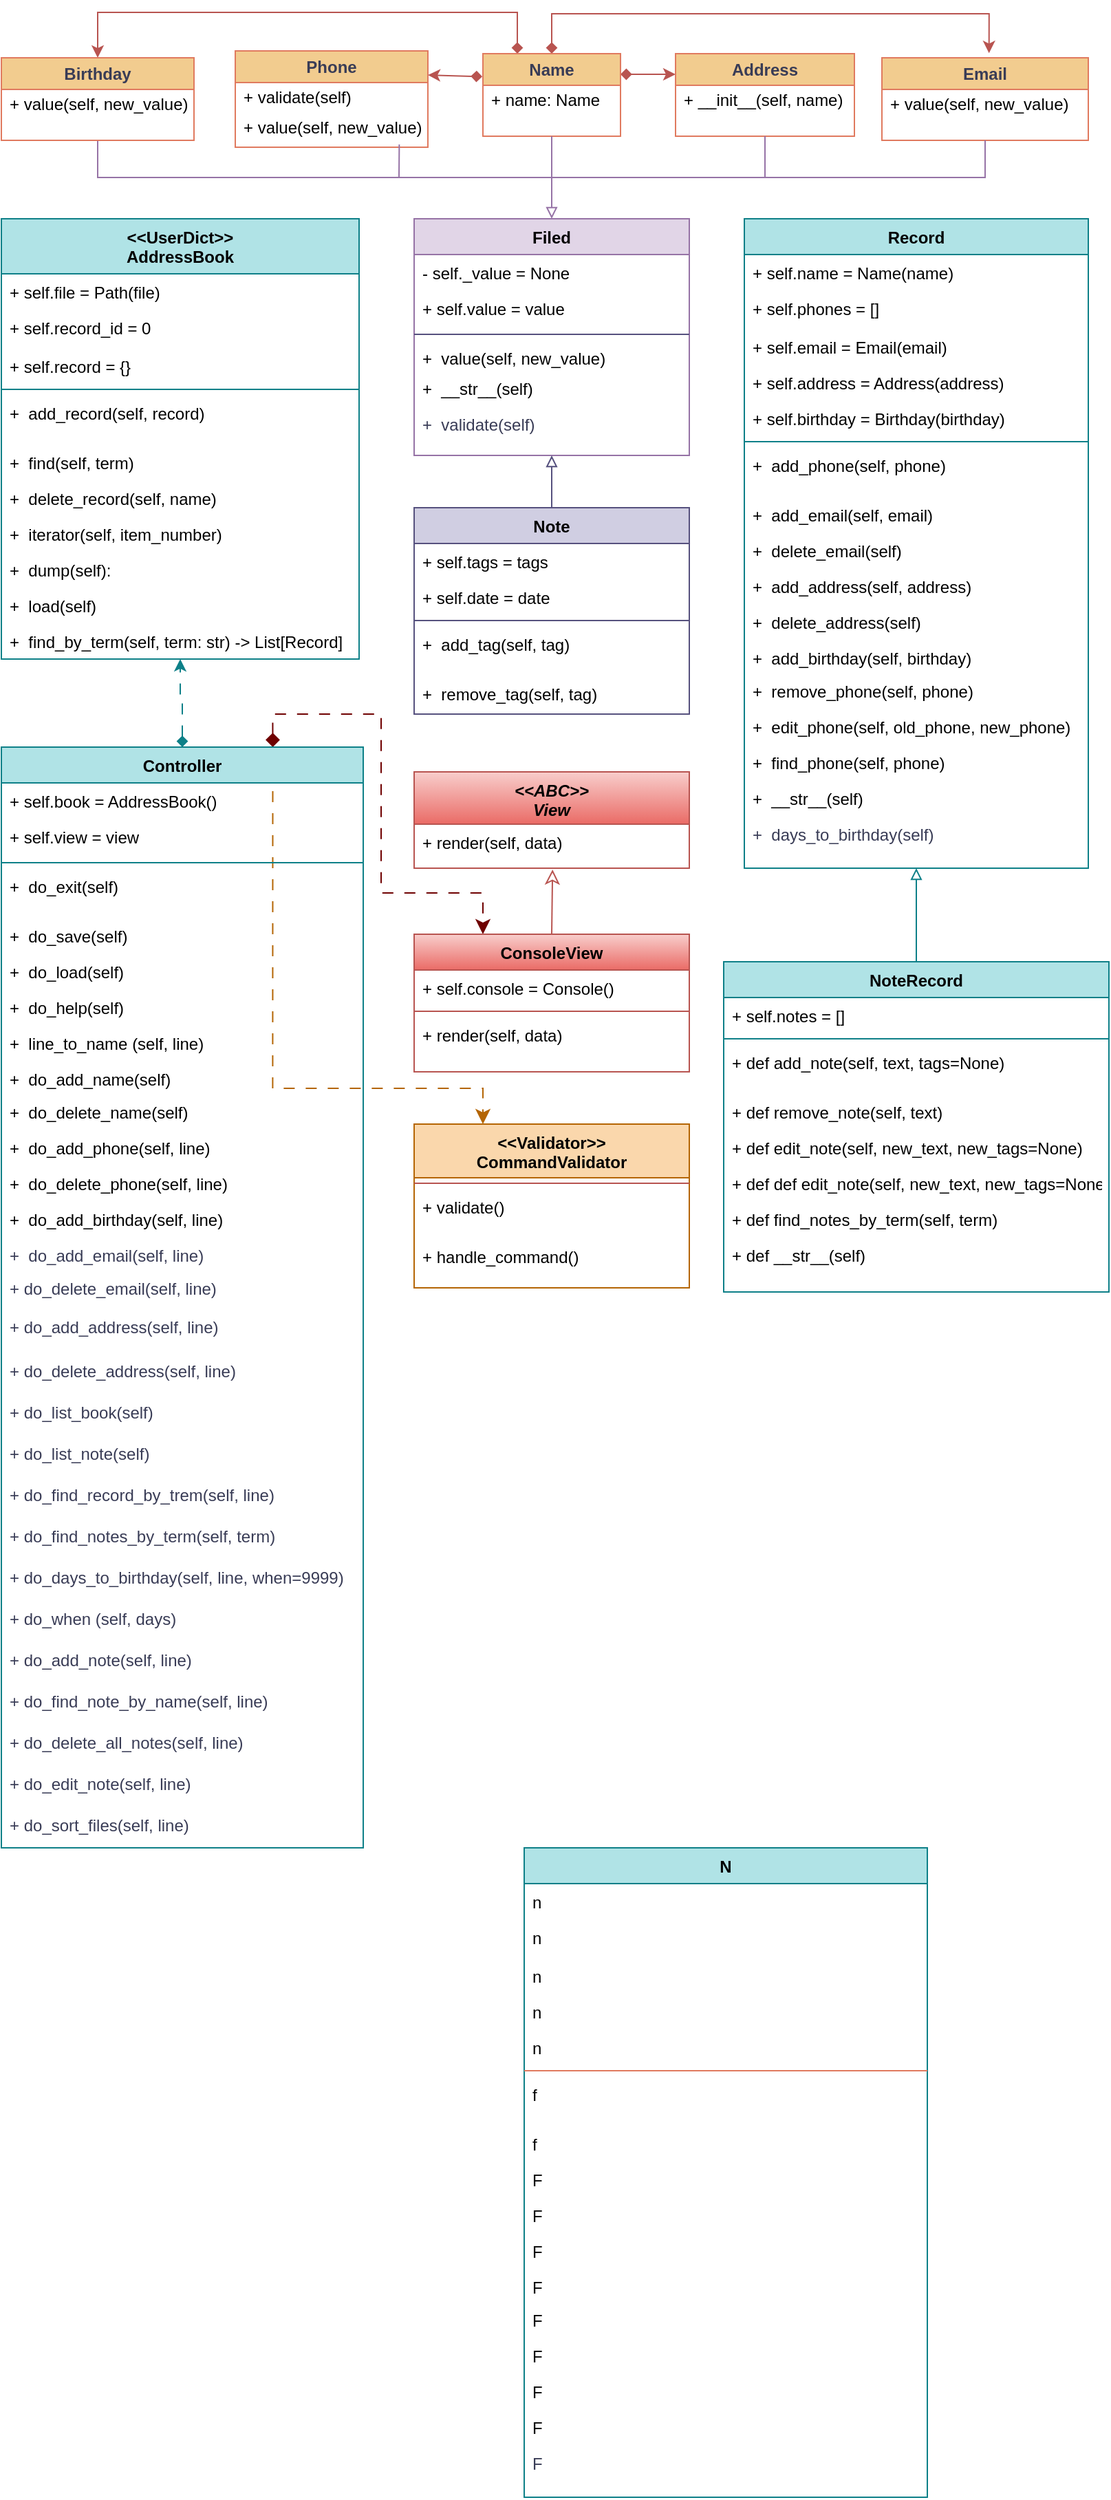 <mxfile version="22.1.16" type="github">
  <diagram id="C5RBs43oDa-KdzZeNtuy" name="Page-1">
    <mxGraphModel dx="1134" dy="623" grid="1" gridSize="13" guides="1" tooltips="1" connect="1" arrows="1" fold="1" page="1" pageScale="1" pageWidth="827" pageHeight="1169" background="none" math="0" shadow="0">
      <root>
        <mxCell id="WIyWlLk6GJQsqaUBKTNV-0" />
        <mxCell id="WIyWlLk6GJQsqaUBKTNV-1" parent="WIyWlLk6GJQsqaUBKTNV-0" />
        <mxCell id="zkfFHV4jXpPFQw0GAbJ--0" value="Filed" style="swimlane;fontStyle=1;align=center;verticalAlign=top;childLayout=stackLayout;horizontal=1;startSize=26;horizontalStack=0;resizeParent=1;resizeLast=0;collapsible=1;marginBottom=0;rounded=0;shadow=0;strokeWidth=1;labelBackgroundColor=none;fillColor=#e1d5e7;strokeColor=#9673a6;" parent="WIyWlLk6GJQsqaUBKTNV-1" vertex="1">
          <mxGeometry x="310" y="200" width="200" height="172" as="geometry">
            <mxRectangle x="220" y="120" width="160" height="26" as="alternateBounds" />
          </mxGeometry>
        </mxCell>
        <mxCell id="zkfFHV4jXpPFQw0GAbJ--1" value="- self._value = None" style="text;align=left;verticalAlign=top;spacingLeft=4;spacingRight=4;overflow=hidden;rotatable=0;points=[[0,0.5],[1,0.5]];portConstraint=eastwest;labelBackgroundColor=none;fontColor=#000000;fontStyle=0;" parent="zkfFHV4jXpPFQw0GAbJ--0" vertex="1">
          <mxGeometry y="26" width="200" height="26" as="geometry" />
        </mxCell>
        <mxCell id="zkfFHV4jXpPFQw0GAbJ--2" value="+ self.value = value" style="text;align=left;verticalAlign=top;spacingLeft=4;spacingRight=4;overflow=hidden;rotatable=0;points=[[0,0.5],[1,0.5]];portConstraint=eastwest;rounded=0;shadow=0;html=0;labelBackgroundColor=none;fontColor=#000000;" parent="zkfFHV4jXpPFQw0GAbJ--0" vertex="1">
          <mxGeometry y="52" width="200" height="28" as="geometry" />
        </mxCell>
        <mxCell id="zkfFHV4jXpPFQw0GAbJ--4" value="" style="line;html=1;strokeWidth=1;align=left;verticalAlign=middle;spacingTop=-1;spacingLeft=3;spacingRight=3;rotatable=0;labelPosition=right;points=[];portConstraint=eastwest;labelBackgroundColor=none;fillColor=#d0cee2;strokeColor=#56517e;" parent="zkfFHV4jXpPFQw0GAbJ--0" vertex="1">
          <mxGeometry y="80" width="200" height="8" as="geometry" />
        </mxCell>
        <mxCell id="zkfFHV4jXpPFQw0GAbJ--3" value="+  value(self, new_value)" style="text;align=left;verticalAlign=top;spacingLeft=4;spacingRight=4;overflow=hidden;rotatable=0;points=[[0,0.5],[1,0.5]];portConstraint=eastwest;rounded=0;shadow=0;html=0;labelBackgroundColor=none;fontColor=#000000;" parent="zkfFHV4jXpPFQw0GAbJ--0" vertex="1">
          <mxGeometry y="88" width="200" height="22" as="geometry" />
        </mxCell>
        <mxCell id="zkfFHV4jXpPFQw0GAbJ--5" value="+  __str__(self)" style="text;align=left;verticalAlign=top;spacingLeft=4;spacingRight=4;overflow=hidden;rotatable=0;points=[[0,0.5],[1,0.5]];portConstraint=eastwest;labelBackgroundColor=none;fontColor=#000000;" parent="zkfFHV4jXpPFQw0GAbJ--0" vertex="1">
          <mxGeometry y="110" width="200" height="26" as="geometry" />
        </mxCell>
        <mxCell id="WvLKbdV3psx7e8haXUds-3" value="+  validate(self)" style="text;align=left;verticalAlign=top;spacingLeft=4;spacingRight=4;overflow=hidden;rotatable=0;points=[[0,0.5],[1,0.5]];portConstraint=eastwest;rounded=0;shadow=0;html=0;labelBackgroundColor=none;fontColor=#393C56;" parent="zkfFHV4jXpPFQw0GAbJ--0" vertex="1">
          <mxGeometry y="136" width="200" height="36" as="geometry" />
        </mxCell>
        <mxCell id="WvLKbdV3psx7e8haXUds-28" style="edgeStyle=orthogonalEdgeStyle;rounded=0;orthogonalLoop=1;jettySize=auto;html=1;exitX=1;exitY=0.25;exitDx=0;exitDy=0;entryX=0;entryY=0.25;entryDx=0;entryDy=0;strokeColor=#b85450;fontColor=#393C56;fillColor=#f8cecc;startArrow=diamond;startFill=1;" parent="WIyWlLk6GJQsqaUBKTNV-1" source="WvLKbdV3psx7e8haXUds-5" target="WvLKbdV3psx7e8haXUds-26" edge="1">
          <mxGeometry relative="1" as="geometry" />
        </mxCell>
        <mxCell id="WvLKbdV3psx7e8haXUds-36" style="edgeStyle=orthogonalEdgeStyle;rounded=0;orthogonalLoop=1;jettySize=auto;html=1;exitX=0.5;exitY=0;exitDx=0;exitDy=0;strokeColor=#b85450;fontColor=#393C56;fillColor=#f8cecc;entryX=0.519;entryY=-0.056;entryDx=0;entryDy=0;entryPerimeter=0;startArrow=diamond;startFill=1;" parent="WIyWlLk6GJQsqaUBKTNV-1" source="WvLKbdV3psx7e8haXUds-5" target="WvLKbdV3psx7e8haXUds-31" edge="1">
          <mxGeometry relative="1" as="geometry">
            <mxPoint x="760" y="70" as="targetPoint" />
            <Array as="points">
              <mxPoint x="410" y="51" />
              <mxPoint x="728" y="51" />
            </Array>
          </mxGeometry>
        </mxCell>
        <mxCell id="W4j4g3Pu8iMQrLMT5TO--14" style="edgeStyle=orthogonalEdgeStyle;rounded=0;orthogonalLoop=1;jettySize=auto;html=1;exitX=0.25;exitY=0;exitDx=0;exitDy=0;entryX=0.5;entryY=0;entryDx=0;entryDy=0;strokeColor=#b85450;fillColor=#f8cecc;startArrow=diamond;startFill=1;" parent="WIyWlLk6GJQsqaUBKTNV-1" source="WvLKbdV3psx7e8haXUds-5" target="W4j4g3Pu8iMQrLMT5TO--11" edge="1">
          <mxGeometry relative="1" as="geometry">
            <mxPoint x="960" y="-10" as="targetPoint" />
            <Array as="points">
              <mxPoint x="375" y="50" />
              <mxPoint x="-10" y="50" />
            </Array>
          </mxGeometry>
        </mxCell>
        <mxCell id="WvLKbdV3psx7e8haXUds-5" value="Name" style="swimlane;whiteSpace=wrap;html=1;labelBackgroundColor=none;fillColor=#F2CC8F;strokeColor=#E07A5F;fontColor=#393C56;" parent="WIyWlLk6GJQsqaUBKTNV-1" vertex="1">
          <mxGeometry x="360" y="80" width="100" height="60" as="geometry" />
        </mxCell>
        <mxCell id="WvLKbdV3psx7e8haXUds-6" value="+ name: Name" style="text;align=left;verticalAlign=top;spacingLeft=4;spacingRight=4;overflow=hidden;rotatable=0;points=[[0,0.5],[1,0.5]];portConstraint=eastwest;labelBackgroundColor=none;fontColor=#000000;" parent="WvLKbdV3psx7e8haXUds-5" vertex="1">
          <mxGeometry y="20" width="160" height="26" as="geometry" />
        </mxCell>
        <mxCell id="WvLKbdV3psx7e8haXUds-9" value="Phone" style="swimlane;whiteSpace=wrap;html=1;startSize=23;labelBackgroundColor=none;fillColor=#F2CC8F;strokeColor=#E07A5F;fontColor=#393C56;" parent="WIyWlLk6GJQsqaUBKTNV-1" vertex="1">
          <mxGeometry x="180" y="78" width="140" height="70" as="geometry" />
        </mxCell>
        <mxCell id="WvLKbdV3psx7e8haXUds-10" value="+ validate(self)" style="text;align=left;verticalAlign=top;spacingLeft=4;spacingRight=4;overflow=hidden;rotatable=0;points=[[0,0.5],[1,0.5]];portConstraint=eastwest;labelBackgroundColor=none;fontColor=#000000;" parent="WvLKbdV3psx7e8haXUds-9" vertex="1">
          <mxGeometry y="20" width="160" height="26" as="geometry" />
        </mxCell>
        <mxCell id="WvLKbdV3psx7e8haXUds-11" value="+ value(self, new_value)" style="text;align=left;verticalAlign=top;spacingLeft=4;spacingRight=4;overflow=hidden;rotatable=0;points=[[0,0.5],[1,0.5]];portConstraint=eastwest;labelBackgroundColor=none;fontColor=#000000;" parent="WvLKbdV3psx7e8haXUds-9" vertex="1">
          <mxGeometry y="42" width="160" height="26" as="geometry" />
        </mxCell>
        <mxCell id="WvLKbdV3psx7e8haXUds-25" value="" style="endArrow=none;html=1;rounded=0;entryX=0.5;entryY=1;entryDx=0;entryDy=0;labelBackgroundColor=none;strokeColor=#9673a6;fontColor=default;fillColor=#e1d5e7;" parent="WIyWlLk6GJQsqaUBKTNV-1" target="WvLKbdV3psx7e8haXUds-5" edge="1">
          <mxGeometry width="50" height="50" relative="1" as="geometry">
            <mxPoint x="410" y="170" as="sourcePoint" />
            <mxPoint x="320" y="140" as="targetPoint" />
          </mxGeometry>
        </mxCell>
        <mxCell id="WvLKbdV3psx7e8haXUds-26" value="Address" style="swimlane;whiteSpace=wrap;html=1;labelBackgroundColor=none;fillColor=#F2CC8F;strokeColor=#E07A5F;fontColor=#393C56;startSize=23;" parent="WIyWlLk6GJQsqaUBKTNV-1" vertex="1">
          <mxGeometry x="500" y="80" width="130" height="60" as="geometry" />
        </mxCell>
        <mxCell id="WvLKbdV3psx7e8haXUds-27" value="+ __init__(self, name)" style="text;align=left;verticalAlign=top;spacingLeft=4;spacingRight=4;overflow=hidden;rotatable=0;points=[[0,0.5],[1,0.5]];portConstraint=eastwest;labelBackgroundColor=none;fontColor=#000000;" parent="WvLKbdV3psx7e8haXUds-26" vertex="1">
          <mxGeometry y="20" width="160" height="26" as="geometry" />
        </mxCell>
        <mxCell id="WvLKbdV3psx7e8haXUds-30" value="" style="endArrow=none;html=1;rounded=0;strokeColor=#9673a6;fontColor=#393C56;fillColor=#e1d5e7;exitX=0.5;exitY=1;exitDx=0;exitDy=0;" parent="WIyWlLk6GJQsqaUBKTNV-1" source="WvLKbdV3psx7e8haXUds-26" edge="1">
          <mxGeometry width="50" height="50" relative="1" as="geometry">
            <mxPoint x="640" y="170" as="sourcePoint" />
            <mxPoint x="410" y="170" as="targetPoint" />
            <Array as="points">
              <mxPoint x="565" y="170" />
            </Array>
          </mxGeometry>
        </mxCell>
        <mxCell id="WvLKbdV3psx7e8haXUds-31" value="Email" style="swimlane;whiteSpace=wrap;html=1;labelBackgroundColor=none;fillColor=#F2CC8F;strokeColor=#E07A5F;fontColor=#393C56;" parent="WIyWlLk6GJQsqaUBKTNV-1" vertex="1">
          <mxGeometry x="650" y="83" width="150" height="60" as="geometry" />
        </mxCell>
        <mxCell id="WvLKbdV3psx7e8haXUds-32" value="+ value(self, new_value)" style="text;align=left;verticalAlign=top;spacingLeft=4;spacingRight=4;overflow=hidden;rotatable=0;points=[[0,0.5],[1,0.5]];portConstraint=eastwest;labelBackgroundColor=none;fontColor=#000000;" parent="WvLKbdV3psx7e8haXUds-31" vertex="1">
          <mxGeometry y="20" width="160" height="26" as="geometry" />
        </mxCell>
        <mxCell id="WvLKbdV3psx7e8haXUds-35" value="" style="endArrow=none;html=1;rounded=0;strokeColor=#9673a6;fontColor=#393C56;fillColor=#e1d5e7;entryX=0.5;entryY=1;entryDx=0;entryDy=0;" parent="WIyWlLk6GJQsqaUBKTNV-1" target="WvLKbdV3psx7e8haXUds-31" edge="1">
          <mxGeometry width="50" height="50" relative="1" as="geometry">
            <mxPoint x="560" y="170" as="sourcePoint" />
            <mxPoint x="590" y="200" as="targetPoint" />
            <Array as="points">
              <mxPoint x="725" y="170" />
            </Array>
          </mxGeometry>
        </mxCell>
        <mxCell id="W4j4g3Pu8iMQrLMT5TO--8" value="" style="endArrow=classic;html=1;rounded=0;entryX=1;entryY=0.25;entryDx=0;entryDy=0;exitX=-0.003;exitY=-0.128;exitDx=0;exitDy=0;exitPerimeter=0;fillColor=#f8cecc;strokeColor=#b85450;startArrow=diamond;startFill=1;" parent="WIyWlLk6GJQsqaUBKTNV-1" source="WvLKbdV3psx7e8haXUds-6" target="WvLKbdV3psx7e8haXUds-9" edge="1">
          <mxGeometry width="50" height="50" relative="1" as="geometry">
            <mxPoint x="290" y="230" as="sourcePoint" />
            <mxPoint x="340" y="180" as="targetPoint" />
          </mxGeometry>
        </mxCell>
        <mxCell id="W4j4g3Pu8iMQrLMT5TO--9" value="" style="endArrow=none;html=1;rounded=0;exitX=0.745;exitY=1.001;exitDx=0;exitDy=0;exitPerimeter=0;fillColor=#e1d5e7;strokeColor=#9673a6;" parent="WIyWlLk6GJQsqaUBKTNV-1" source="WvLKbdV3psx7e8haXUds-11" edge="1">
          <mxGeometry width="50" height="50" relative="1" as="geometry">
            <mxPoint x="240" y="160" as="sourcePoint" />
            <mxPoint x="410" y="170" as="targetPoint" />
            <Array as="points">
              <mxPoint x="299" y="170" />
            </Array>
          </mxGeometry>
        </mxCell>
        <mxCell id="W4j4g3Pu8iMQrLMT5TO--10" value="" style="endArrow=block;html=1;rounded=0;entryX=0.5;entryY=0;entryDx=0;entryDy=0;fillColor=#e1d5e7;strokeColor=#9673a6;endFill=0;" parent="WIyWlLk6GJQsqaUBKTNV-1" target="zkfFHV4jXpPFQw0GAbJ--0" edge="1">
          <mxGeometry width="50" height="50" relative="1" as="geometry">
            <mxPoint x="410" y="170" as="sourcePoint" />
            <mxPoint x="370" y="160" as="targetPoint" />
          </mxGeometry>
        </mxCell>
        <mxCell id="BDnW5dtIYkPnTRckX3ep-8" style="rounded=0;orthogonalLoop=1;jettySize=auto;html=1;exitX=0.5;exitY=1;exitDx=0;exitDy=0;fontSize=12;startSize=8;endSize=8;endArrow=none;endFill=0;fillColor=#e1d5e7;strokeColor=#9673a6;" edge="1" parent="WIyWlLk6GJQsqaUBKTNV-1" source="W4j4g3Pu8iMQrLMT5TO--11">
          <mxGeometry relative="1" as="geometry">
            <mxPoint x="310" y="170" as="targetPoint" />
            <Array as="points">
              <mxPoint x="80" y="170" />
            </Array>
          </mxGeometry>
        </mxCell>
        <mxCell id="W4j4g3Pu8iMQrLMT5TO--11" value="Birthday" style="swimlane;whiteSpace=wrap;html=1;labelBackgroundColor=none;fillColor=#F2CC8F;strokeColor=#E07A5F;fontColor=#393C56;startSize=23;" parent="WIyWlLk6GJQsqaUBKTNV-1" vertex="1">
          <mxGeometry x="10" y="83" width="140" height="60" as="geometry" />
        </mxCell>
        <mxCell id="W4j4g3Pu8iMQrLMT5TO--12" value="+ value(self, new_value)" style="text;align=left;verticalAlign=top;spacingLeft=4;spacingRight=4;overflow=hidden;rotatable=0;points=[[0,0.5],[1,0.5]];portConstraint=eastwest;labelBackgroundColor=none;fontColor=#000000;" parent="W4j4g3Pu8iMQrLMT5TO--11" vertex="1">
          <mxGeometry y="20" width="140" height="26" as="geometry" />
        </mxCell>
        <mxCell id="W4j4g3Pu8iMQrLMT5TO--16" value="Record" style="swimlane;fontStyle=1;align=center;verticalAlign=top;childLayout=stackLayout;horizontal=1;startSize=26;horizontalStack=0;resizeParent=1;resizeLast=0;collapsible=1;marginBottom=0;rounded=0;shadow=0;strokeWidth=1;labelBackgroundColor=none;fillColor=#b0e3e6;strokeColor=#0e8088;" parent="WIyWlLk6GJQsqaUBKTNV-1" vertex="1">
          <mxGeometry x="550" y="200" width="250" height="472" as="geometry">
            <mxRectangle x="220" y="120" width="160" height="26" as="alternateBounds" />
          </mxGeometry>
        </mxCell>
        <mxCell id="W4j4g3Pu8iMQrLMT5TO--17" value="+ self.name = Name(name)" style="text;align=left;verticalAlign=top;spacingLeft=4;spacingRight=4;overflow=hidden;rotatable=0;points=[[0,0.5],[1,0.5]];portConstraint=eastwest;labelBackgroundColor=none;fontColor=#000000;fontStyle=0;" parent="W4j4g3Pu8iMQrLMT5TO--16" vertex="1">
          <mxGeometry y="26" width="250" height="26" as="geometry" />
        </mxCell>
        <mxCell id="W4j4g3Pu8iMQrLMT5TO--18" value="+ self.phones = []" style="text;align=left;verticalAlign=top;spacingLeft=4;spacingRight=4;overflow=hidden;rotatable=0;points=[[0,0.5],[1,0.5]];portConstraint=eastwest;rounded=0;shadow=0;html=0;labelBackgroundColor=none;fontColor=#000000;" parent="W4j4g3Pu8iMQrLMT5TO--16" vertex="1">
          <mxGeometry y="52" width="250" height="28" as="geometry" />
        </mxCell>
        <mxCell id="W4j4g3Pu8iMQrLMT5TO--25" value="+ self.email = Email(email)" style="text;align=left;verticalAlign=top;spacingLeft=4;spacingRight=4;overflow=hidden;rotatable=0;points=[[0,0.5],[1,0.5]];portConstraint=eastwest;labelBackgroundColor=none;fontColor=#000000;fontStyle=0;" parent="W4j4g3Pu8iMQrLMT5TO--16" vertex="1">
          <mxGeometry y="80" width="250" height="26" as="geometry" />
        </mxCell>
        <mxCell id="W4j4g3Pu8iMQrLMT5TO--26" value="+ self.address = Address(address)" style="text;align=left;verticalAlign=top;spacingLeft=4;spacingRight=4;overflow=hidden;rotatable=0;points=[[0,0.5],[1,0.5]];portConstraint=eastwest;labelBackgroundColor=none;fontColor=#000000;fontStyle=0;" parent="W4j4g3Pu8iMQrLMT5TO--16" vertex="1">
          <mxGeometry y="106" width="250" height="26" as="geometry" />
        </mxCell>
        <mxCell id="W4j4g3Pu8iMQrLMT5TO--24" value="+ self.birthday = Birthday(birthday)" style="text;align=left;verticalAlign=top;spacingLeft=4;spacingRight=4;overflow=hidden;rotatable=0;points=[[0,0.5],[1,0.5]];portConstraint=eastwest;labelBackgroundColor=none;fontColor=#000000;fontStyle=0;" parent="W4j4g3Pu8iMQrLMT5TO--16" vertex="1">
          <mxGeometry y="132" width="250" height="26" as="geometry" />
        </mxCell>
        <mxCell id="W4j4g3Pu8iMQrLMT5TO--19" value="" style="line;html=1;strokeWidth=1;align=left;verticalAlign=middle;spacingTop=-1;spacingLeft=3;spacingRight=3;rotatable=0;labelPosition=right;points=[];portConstraint=eastwest;labelBackgroundColor=none;fillColor=#b0e3e6;strokeColor=#0e8088;" parent="W4j4g3Pu8iMQrLMT5TO--16" vertex="1">
          <mxGeometry y="158" width="250" height="8" as="geometry" />
        </mxCell>
        <mxCell id="W4j4g3Pu8iMQrLMT5TO--20" value="+  add_phone(self, phone)" style="text;align=left;verticalAlign=top;spacingLeft=4;spacingRight=4;overflow=hidden;rotatable=0;points=[[0,0.5],[1,0.5]];portConstraint=eastwest;rounded=0;shadow=0;html=0;labelBackgroundColor=none;fontColor=#000000;" parent="W4j4g3Pu8iMQrLMT5TO--16" vertex="1">
          <mxGeometry y="166" width="250" height="36" as="geometry" />
        </mxCell>
        <mxCell id="W4j4g3Pu8iMQrLMT5TO--21" value="+  add_email(self, email)" style="text;align=left;verticalAlign=top;spacingLeft=4;spacingRight=4;overflow=hidden;rotatable=0;points=[[0,0.5],[1,0.5]];portConstraint=eastwest;labelBackgroundColor=none;fontColor=#000000;" parent="W4j4g3Pu8iMQrLMT5TO--16" vertex="1">
          <mxGeometry y="202" width="250" height="26" as="geometry" />
        </mxCell>
        <mxCell id="W4j4g3Pu8iMQrLMT5TO--28" value="+  delete_email(self)" style="text;align=left;verticalAlign=top;spacingLeft=4;spacingRight=4;overflow=hidden;rotatable=0;points=[[0,0.5],[1,0.5]];portConstraint=eastwest;labelBackgroundColor=none;fontColor=#000000;" parent="W4j4g3Pu8iMQrLMT5TO--16" vertex="1">
          <mxGeometry y="228" width="250" height="26" as="geometry" />
        </mxCell>
        <mxCell id="W4j4g3Pu8iMQrLMT5TO--31" value="+  add_address(self, address)" style="text;align=left;verticalAlign=top;spacingLeft=4;spacingRight=4;overflow=hidden;rotatable=0;points=[[0,0.5],[1,0.5]];portConstraint=eastwest;labelBackgroundColor=none;fontColor=#000000;" parent="W4j4g3Pu8iMQrLMT5TO--16" vertex="1">
          <mxGeometry y="254" width="250" height="26" as="geometry" />
        </mxCell>
        <mxCell id="W4j4g3Pu8iMQrLMT5TO--34" value="+  delete_address(self)" style="text;align=left;verticalAlign=top;spacingLeft=4;spacingRight=4;overflow=hidden;rotatable=0;points=[[0,0.5],[1,0.5]];portConstraint=eastwest;labelBackgroundColor=none;fontColor=#000000;" parent="W4j4g3Pu8iMQrLMT5TO--16" vertex="1">
          <mxGeometry y="280" width="250" height="26" as="geometry" />
        </mxCell>
        <mxCell id="W4j4g3Pu8iMQrLMT5TO--33" value="+  add_birthday(self, birthday)" style="text;align=left;verticalAlign=top;spacingLeft=4;spacingRight=4;overflow=hidden;rotatable=0;points=[[0,0.5],[1,0.5]];portConstraint=eastwest;labelBackgroundColor=none;fontColor=#000000;" parent="W4j4g3Pu8iMQrLMT5TO--16" vertex="1">
          <mxGeometry y="306" width="250" height="24" as="geometry" />
        </mxCell>
        <mxCell id="W4j4g3Pu8iMQrLMT5TO--32" value="+  remove_phone(self, phone)" style="text;align=left;verticalAlign=top;spacingLeft=4;spacingRight=4;overflow=hidden;rotatable=0;points=[[0,0.5],[1,0.5]];portConstraint=eastwest;labelBackgroundColor=none;fontColor=#000000;" parent="W4j4g3Pu8iMQrLMT5TO--16" vertex="1">
          <mxGeometry y="330" width="250" height="26" as="geometry" />
        </mxCell>
        <mxCell id="W4j4g3Pu8iMQrLMT5TO--30" value="+  edit_phone(self, old_phone, new_phone)" style="text;align=left;verticalAlign=top;spacingLeft=4;spacingRight=4;overflow=hidden;rotatable=0;points=[[0,0.5],[1,0.5]];portConstraint=eastwest;labelBackgroundColor=none;fontColor=#000000;" parent="W4j4g3Pu8iMQrLMT5TO--16" vertex="1">
          <mxGeometry y="356" width="250" height="26" as="geometry" />
        </mxCell>
        <mxCell id="W4j4g3Pu8iMQrLMT5TO--29" value="+  find_phone(self, phone)" style="text;align=left;verticalAlign=top;spacingLeft=4;spacingRight=4;overflow=hidden;rotatable=0;points=[[0,0.5],[1,0.5]];portConstraint=eastwest;labelBackgroundColor=none;fontColor=#000000;fontStyle=0;" parent="W4j4g3Pu8iMQrLMT5TO--16" vertex="1">
          <mxGeometry y="382" width="250" height="26" as="geometry" />
        </mxCell>
        <mxCell id="W4j4g3Pu8iMQrLMT5TO--27" value="+  __str__(self)" style="text;align=left;verticalAlign=top;spacingLeft=4;spacingRight=4;overflow=hidden;rotatable=0;points=[[0,0.5],[1,0.5]];portConstraint=eastwest;labelBackgroundColor=none;fontColor=#000000;" parent="W4j4g3Pu8iMQrLMT5TO--16" vertex="1">
          <mxGeometry y="408" width="250" height="26" as="geometry" />
        </mxCell>
        <mxCell id="W4j4g3Pu8iMQrLMT5TO--22" value="+  days_to_birthday(self)" style="text;align=left;verticalAlign=top;spacingLeft=4;spacingRight=4;overflow=hidden;rotatable=0;points=[[0,0.5],[1,0.5]];portConstraint=eastwest;rounded=0;shadow=0;html=0;labelBackgroundColor=none;fontColor=#393C56;" parent="W4j4g3Pu8iMQrLMT5TO--16" vertex="1">
          <mxGeometry y="434" width="250" height="36" as="geometry" />
        </mxCell>
        <mxCell id="W4j4g3Pu8iMQrLMT5TO--35" value="&lt;&lt;UserDict&gt;&gt;&#xa;AddressBook" style="swimlane;fontStyle=1;align=center;verticalAlign=top;childLayout=stackLayout;horizontal=1;startSize=40;horizontalStack=0;resizeParent=1;resizeLast=0;collapsible=1;marginBottom=0;rounded=0;shadow=0;strokeWidth=1;labelBackgroundColor=none;fillColor=#b0e3e6;strokeColor=#0e8088;" parent="WIyWlLk6GJQsqaUBKTNV-1" vertex="1">
          <mxGeometry x="10" y="200" width="260" height="320" as="geometry">
            <mxRectangle x="220" y="120" width="160" height="26" as="alternateBounds" />
          </mxGeometry>
        </mxCell>
        <mxCell id="W4j4g3Pu8iMQrLMT5TO--36" value="+ self.file = Path(file)" style="text;align=left;verticalAlign=top;spacingLeft=4;spacingRight=4;overflow=hidden;rotatable=0;points=[[0,0.5],[1,0.5]];portConstraint=eastwest;labelBackgroundColor=none;fontColor=#000000;fontStyle=0;" parent="W4j4g3Pu8iMQrLMT5TO--35" vertex="1">
          <mxGeometry y="40" width="260" height="26" as="geometry" />
        </mxCell>
        <mxCell id="W4j4g3Pu8iMQrLMT5TO--37" value="+ self.record_id = 0" style="text;align=left;verticalAlign=top;spacingLeft=4;spacingRight=4;overflow=hidden;rotatable=0;points=[[0,0.5],[1,0.5]];portConstraint=eastwest;rounded=0;shadow=0;html=0;labelBackgroundColor=none;fontColor=#000000;" parent="W4j4g3Pu8iMQrLMT5TO--35" vertex="1">
          <mxGeometry y="66" width="260" height="28" as="geometry" />
        </mxCell>
        <mxCell id="W4j4g3Pu8iMQrLMT5TO--38" value="+ self.record = {}" style="text;align=left;verticalAlign=top;spacingLeft=4;spacingRight=4;overflow=hidden;rotatable=0;points=[[0,0.5],[1,0.5]];portConstraint=eastwest;labelBackgroundColor=none;fontColor=#000000;fontStyle=0;" parent="W4j4g3Pu8iMQrLMT5TO--35" vertex="1">
          <mxGeometry y="94" width="260" height="26" as="geometry" />
        </mxCell>
        <mxCell id="W4j4g3Pu8iMQrLMT5TO--41" value="" style="line;html=1;strokeWidth=1;align=left;verticalAlign=middle;spacingTop=-1;spacingLeft=3;spacingRight=3;rotatable=0;labelPosition=right;points=[];portConstraint=eastwest;labelBackgroundColor=none;fillColor=#b0e3e6;strokeColor=#0e8088;" parent="W4j4g3Pu8iMQrLMT5TO--35" vertex="1">
          <mxGeometry y="120" width="260" height="8" as="geometry" />
        </mxCell>
        <mxCell id="W4j4g3Pu8iMQrLMT5TO--42" value="+  add_record(self, record)" style="text;align=left;verticalAlign=top;spacingLeft=4;spacingRight=4;overflow=hidden;rotatable=0;points=[[0,0.5],[1,0.5]];portConstraint=eastwest;rounded=0;shadow=0;html=0;labelBackgroundColor=none;fontColor=#000000;" parent="W4j4g3Pu8iMQrLMT5TO--35" vertex="1">
          <mxGeometry y="128" width="260" height="36" as="geometry" />
        </mxCell>
        <mxCell id="W4j4g3Pu8iMQrLMT5TO--43" value="+  find(self, term)" style="text;align=left;verticalAlign=top;spacingLeft=4;spacingRight=4;overflow=hidden;rotatable=0;points=[[0,0.5],[1,0.5]];portConstraint=eastwest;labelBackgroundColor=none;fontColor=#000000;" parent="W4j4g3Pu8iMQrLMT5TO--35" vertex="1">
          <mxGeometry y="164" width="260" height="26" as="geometry" />
        </mxCell>
        <mxCell id="W4j4g3Pu8iMQrLMT5TO--44" value="+  delete_record(self, name)" style="text;align=left;verticalAlign=top;spacingLeft=4;spacingRight=4;overflow=hidden;rotatable=0;points=[[0,0.5],[1,0.5]];portConstraint=eastwest;labelBackgroundColor=none;fontColor=#000000;" parent="W4j4g3Pu8iMQrLMT5TO--35" vertex="1">
          <mxGeometry y="190" width="260" height="26" as="geometry" />
        </mxCell>
        <mxCell id="W4j4g3Pu8iMQrLMT5TO--45" value="+  iterator(self, item_number)" style="text;align=left;verticalAlign=top;spacingLeft=4;spacingRight=4;overflow=hidden;rotatable=0;points=[[0,0.5],[1,0.5]];portConstraint=eastwest;labelBackgroundColor=none;fontColor=#000000;" parent="W4j4g3Pu8iMQrLMT5TO--35" vertex="1">
          <mxGeometry y="216" width="260" height="26" as="geometry" />
        </mxCell>
        <mxCell id="W4j4g3Pu8iMQrLMT5TO--46" value="+  dump(self):" style="text;align=left;verticalAlign=top;spacingLeft=4;spacingRight=4;overflow=hidden;rotatable=0;points=[[0,0.5],[1,0.5]];portConstraint=eastwest;labelBackgroundColor=none;fontColor=#000000;" parent="W4j4g3Pu8iMQrLMT5TO--35" vertex="1">
          <mxGeometry y="242" width="260" height="26" as="geometry" />
        </mxCell>
        <mxCell id="W4j4g3Pu8iMQrLMT5TO--47" value="+  load(self)" style="text;align=left;verticalAlign=top;spacingLeft=4;spacingRight=4;overflow=hidden;rotatable=0;points=[[0,0.5],[1,0.5]];portConstraint=eastwest;labelBackgroundColor=none;fontColor=#000000;" parent="W4j4g3Pu8iMQrLMT5TO--35" vertex="1">
          <mxGeometry y="268" width="260" height="26" as="geometry" />
        </mxCell>
        <mxCell id="W4j4g3Pu8iMQrLMT5TO--48" value="+  find_by_term(self, term: str) -&gt; List[Record]" style="text;align=left;verticalAlign=top;spacingLeft=4;spacingRight=4;overflow=hidden;rotatable=0;points=[[0,0.5],[1,0.5]];portConstraint=eastwest;labelBackgroundColor=none;fontColor=#000000;" parent="W4j4g3Pu8iMQrLMT5TO--35" vertex="1">
          <mxGeometry y="294" width="260" height="26" as="geometry" />
        </mxCell>
        <mxCell id="W4j4g3Pu8iMQrLMT5TO--66" value="N" style="swimlane;fontStyle=1;align=center;verticalAlign=top;childLayout=stackLayout;horizontal=1;startSize=26;horizontalStack=0;resizeParent=1;resizeLast=0;collapsible=1;marginBottom=0;rounded=0;shadow=0;strokeWidth=1;labelBackgroundColor=none;fillColor=#b0e3e6;strokeColor=#0e8088;" parent="WIyWlLk6GJQsqaUBKTNV-1" vertex="1">
          <mxGeometry x="390" y="1384" width="293" height="472" as="geometry">
            <mxRectangle x="220" y="120" width="160" height="26" as="alternateBounds" />
          </mxGeometry>
        </mxCell>
        <mxCell id="W4j4g3Pu8iMQrLMT5TO--67" value="n" style="text;align=left;verticalAlign=top;spacingLeft=4;spacingRight=4;overflow=hidden;rotatable=0;points=[[0,0.5],[1,0.5]];portConstraint=eastwest;labelBackgroundColor=none;fontColor=#000000;fontStyle=0;" parent="W4j4g3Pu8iMQrLMT5TO--66" vertex="1">
          <mxGeometry y="26" width="293" height="26" as="geometry" />
        </mxCell>
        <mxCell id="W4j4g3Pu8iMQrLMT5TO--68" value="n" style="text;align=left;verticalAlign=top;spacingLeft=4;spacingRight=4;overflow=hidden;rotatable=0;points=[[0,0.5],[1,0.5]];portConstraint=eastwest;rounded=0;shadow=0;html=0;labelBackgroundColor=none;fontColor=#000000;" parent="W4j4g3Pu8iMQrLMT5TO--66" vertex="1">
          <mxGeometry y="52" width="293" height="28" as="geometry" />
        </mxCell>
        <mxCell id="W4j4g3Pu8iMQrLMT5TO--69" value="n" style="text;align=left;verticalAlign=top;spacingLeft=4;spacingRight=4;overflow=hidden;rotatable=0;points=[[0,0.5],[1,0.5]];portConstraint=eastwest;labelBackgroundColor=none;fontColor=#000000;fontStyle=0;" parent="W4j4g3Pu8iMQrLMT5TO--66" vertex="1">
          <mxGeometry y="80" width="293" height="26" as="geometry" />
        </mxCell>
        <mxCell id="W4j4g3Pu8iMQrLMT5TO--70" value="n" style="text;align=left;verticalAlign=top;spacingLeft=4;spacingRight=4;overflow=hidden;rotatable=0;points=[[0,0.5],[1,0.5]];portConstraint=eastwest;labelBackgroundColor=none;fontColor=#000000;fontStyle=0;" parent="W4j4g3Pu8iMQrLMT5TO--66" vertex="1">
          <mxGeometry y="106" width="293" height="26" as="geometry" />
        </mxCell>
        <mxCell id="W4j4g3Pu8iMQrLMT5TO--71" value="n" style="text;align=left;verticalAlign=top;spacingLeft=4;spacingRight=4;overflow=hidden;rotatable=0;points=[[0,0.5],[1,0.5]];portConstraint=eastwest;labelBackgroundColor=none;fontColor=#000000;fontStyle=0;" parent="W4j4g3Pu8iMQrLMT5TO--66" vertex="1">
          <mxGeometry y="132" width="293" height="26" as="geometry" />
        </mxCell>
        <mxCell id="W4j4g3Pu8iMQrLMT5TO--72" value="" style="line;html=1;strokeWidth=1;align=left;verticalAlign=middle;spacingTop=-1;spacingLeft=3;spacingRight=3;rotatable=0;labelPosition=right;points=[];portConstraint=eastwest;labelBackgroundColor=none;fillColor=#F2CC8F;strokeColor=#E07A5F;fontColor=#393C56;" parent="W4j4g3Pu8iMQrLMT5TO--66" vertex="1">
          <mxGeometry y="158" width="293" height="8" as="geometry" />
        </mxCell>
        <mxCell id="W4j4g3Pu8iMQrLMT5TO--73" value="f" style="text;align=left;verticalAlign=top;spacingLeft=4;spacingRight=4;overflow=hidden;rotatable=0;points=[[0,0.5],[1,0.5]];portConstraint=eastwest;rounded=0;shadow=0;html=0;labelBackgroundColor=none;fontColor=#000000;" parent="W4j4g3Pu8iMQrLMT5TO--66" vertex="1">
          <mxGeometry y="166" width="293" height="36" as="geometry" />
        </mxCell>
        <mxCell id="W4j4g3Pu8iMQrLMT5TO--74" value="f" style="text;align=left;verticalAlign=top;spacingLeft=4;spacingRight=4;overflow=hidden;rotatable=0;points=[[0,0.5],[1,0.5]];portConstraint=eastwest;labelBackgroundColor=none;fontColor=#000000;" parent="W4j4g3Pu8iMQrLMT5TO--66" vertex="1">
          <mxGeometry y="202" width="293" height="26" as="geometry" />
        </mxCell>
        <mxCell id="W4j4g3Pu8iMQrLMT5TO--75" value="F" style="text;align=left;verticalAlign=top;spacingLeft=4;spacingRight=4;overflow=hidden;rotatable=0;points=[[0,0.5],[1,0.5]];portConstraint=eastwest;labelBackgroundColor=none;fontColor=#000000;" parent="W4j4g3Pu8iMQrLMT5TO--66" vertex="1">
          <mxGeometry y="228" width="293" height="26" as="geometry" />
        </mxCell>
        <mxCell id="W4j4g3Pu8iMQrLMT5TO--76" value="F" style="text;align=left;verticalAlign=top;spacingLeft=4;spacingRight=4;overflow=hidden;rotatable=0;points=[[0,0.5],[1,0.5]];portConstraint=eastwest;labelBackgroundColor=none;fontColor=#000000;" parent="W4j4g3Pu8iMQrLMT5TO--66" vertex="1">
          <mxGeometry y="254" width="293" height="26" as="geometry" />
        </mxCell>
        <mxCell id="W4j4g3Pu8iMQrLMT5TO--77" value="F" style="text;align=left;verticalAlign=top;spacingLeft=4;spacingRight=4;overflow=hidden;rotatable=0;points=[[0,0.5],[1,0.5]];portConstraint=eastwest;labelBackgroundColor=none;fontColor=#000000;" parent="W4j4g3Pu8iMQrLMT5TO--66" vertex="1">
          <mxGeometry y="280" width="293" height="26" as="geometry" />
        </mxCell>
        <mxCell id="W4j4g3Pu8iMQrLMT5TO--78" value="F" style="text;align=left;verticalAlign=top;spacingLeft=4;spacingRight=4;overflow=hidden;rotatable=0;points=[[0,0.5],[1,0.5]];portConstraint=eastwest;labelBackgroundColor=none;fontColor=#000000;" parent="W4j4g3Pu8iMQrLMT5TO--66" vertex="1">
          <mxGeometry y="306" width="293" height="24" as="geometry" />
        </mxCell>
        <mxCell id="W4j4g3Pu8iMQrLMT5TO--79" value="F" style="text;align=left;verticalAlign=top;spacingLeft=4;spacingRight=4;overflow=hidden;rotatable=0;points=[[0,0.5],[1,0.5]];portConstraint=eastwest;labelBackgroundColor=none;fontColor=#000000;" parent="W4j4g3Pu8iMQrLMT5TO--66" vertex="1">
          <mxGeometry y="330" width="293" height="26" as="geometry" />
        </mxCell>
        <mxCell id="W4j4g3Pu8iMQrLMT5TO--80" value="F" style="text;align=left;verticalAlign=top;spacingLeft=4;spacingRight=4;overflow=hidden;rotatable=0;points=[[0,0.5],[1,0.5]];portConstraint=eastwest;labelBackgroundColor=none;fontColor=#000000;" parent="W4j4g3Pu8iMQrLMT5TO--66" vertex="1">
          <mxGeometry y="356" width="293" height="26" as="geometry" />
        </mxCell>
        <mxCell id="W4j4g3Pu8iMQrLMT5TO--81" value="F" style="text;align=left;verticalAlign=top;spacingLeft=4;spacingRight=4;overflow=hidden;rotatable=0;points=[[0,0.5],[1,0.5]];portConstraint=eastwest;labelBackgroundColor=none;fontColor=#000000;fontStyle=0;" parent="W4j4g3Pu8iMQrLMT5TO--66" vertex="1">
          <mxGeometry y="382" width="293" height="26" as="geometry" />
        </mxCell>
        <mxCell id="W4j4g3Pu8iMQrLMT5TO--82" value="F" style="text;align=left;verticalAlign=top;spacingLeft=4;spacingRight=4;overflow=hidden;rotatable=0;points=[[0,0.5],[1,0.5]];portConstraint=eastwest;labelBackgroundColor=none;fontColor=#000000;" parent="W4j4g3Pu8iMQrLMT5TO--66" vertex="1">
          <mxGeometry y="408" width="293" height="26" as="geometry" />
        </mxCell>
        <mxCell id="W4j4g3Pu8iMQrLMT5TO--83" value="F" style="text;align=left;verticalAlign=top;spacingLeft=4;spacingRight=4;overflow=hidden;rotatable=0;points=[[0,0.5],[1,0.5]];portConstraint=eastwest;rounded=0;shadow=0;html=0;labelBackgroundColor=none;fontColor=#393C56;" parent="W4j4g3Pu8iMQrLMT5TO--66" vertex="1">
          <mxGeometry y="434" width="293" height="36" as="geometry" />
        </mxCell>
        <mxCell id="W4j4g3Pu8iMQrLMT5TO--84" value="Note" style="swimlane;fontStyle=1;align=center;verticalAlign=top;childLayout=stackLayout;horizontal=1;startSize=26;horizontalStack=0;resizeParent=1;resizeLast=0;collapsible=1;marginBottom=0;rounded=0;shadow=0;strokeWidth=1;labelBackgroundColor=none;fillColor=#d0cee2;strokeColor=#56517e;" parent="WIyWlLk6GJQsqaUBKTNV-1" vertex="1">
          <mxGeometry x="310" y="410" width="200" height="150" as="geometry">
            <mxRectangle x="220" y="120" width="160" height="26" as="alternateBounds" />
          </mxGeometry>
        </mxCell>
        <mxCell id="W4j4g3Pu8iMQrLMT5TO--85" value="+ self.tags = tags" style="text;align=left;verticalAlign=top;spacingLeft=4;spacingRight=4;overflow=hidden;rotatable=0;points=[[0,0.5],[1,0.5]];portConstraint=eastwest;labelBackgroundColor=none;fontColor=#000000;fontStyle=0;" parent="W4j4g3Pu8iMQrLMT5TO--84" vertex="1">
          <mxGeometry y="26" width="200" height="26" as="geometry" />
        </mxCell>
        <mxCell id="W4j4g3Pu8iMQrLMT5TO--87" value="+ self.date = date" style="text;align=left;verticalAlign=top;spacingLeft=4;spacingRight=4;overflow=hidden;rotatable=0;points=[[0,0.5],[1,0.5]];portConstraint=eastwest;labelBackgroundColor=none;fontColor=#000000;fontStyle=0;" parent="W4j4g3Pu8iMQrLMT5TO--84" vertex="1">
          <mxGeometry y="52" width="200" height="26" as="geometry" />
        </mxCell>
        <mxCell id="W4j4g3Pu8iMQrLMT5TO--90" value="" style="line;html=1;strokeWidth=1;align=left;verticalAlign=middle;spacingTop=-1;spacingLeft=3;spacingRight=3;rotatable=0;labelPosition=right;points=[];portConstraint=eastwest;labelBackgroundColor=none;fillColor=#d0cee2;strokeColor=#56517e;" parent="W4j4g3Pu8iMQrLMT5TO--84" vertex="1">
          <mxGeometry y="78" width="200" height="8" as="geometry" />
        </mxCell>
        <mxCell id="W4j4g3Pu8iMQrLMT5TO--91" value="+  add_tag(self, tag)" style="text;align=left;verticalAlign=top;spacingLeft=4;spacingRight=4;overflow=hidden;rotatable=0;points=[[0,0.5],[1,0.5]];portConstraint=eastwest;rounded=0;shadow=0;html=0;labelBackgroundColor=none;fontColor=#000000;" parent="W4j4g3Pu8iMQrLMT5TO--84" vertex="1">
          <mxGeometry y="86" width="200" height="36" as="geometry" />
        </mxCell>
        <mxCell id="W4j4g3Pu8iMQrLMT5TO--92" value="+  remove_tag(self, tag)" style="text;align=left;verticalAlign=top;spacingLeft=4;spacingRight=4;overflow=hidden;rotatable=0;points=[[0,0.5],[1,0.5]];portConstraint=eastwest;labelBackgroundColor=none;fontColor=#000000;" parent="W4j4g3Pu8iMQrLMT5TO--84" vertex="1">
          <mxGeometry y="122" width="200" height="26" as="geometry" />
        </mxCell>
        <mxCell id="W4j4g3Pu8iMQrLMT5TO--103" value="" style="endArrow=block;html=1;rounded=0;exitX=0.5;exitY=0;exitDx=0;exitDy=0;entryX=0.5;entryY=1;entryDx=0;entryDy=0;fillColor=#d0cee2;strokeColor=#56517e;endFill=0;" parent="WIyWlLk6GJQsqaUBKTNV-1" source="W4j4g3Pu8iMQrLMT5TO--84" target="zkfFHV4jXpPFQw0GAbJ--0" edge="1">
          <mxGeometry width="50" height="50" relative="1" as="geometry">
            <mxPoint x="380" y="410" as="sourcePoint" />
            <mxPoint x="430" y="360" as="targetPoint" />
          </mxGeometry>
        </mxCell>
        <mxCell id="W4j4g3Pu8iMQrLMT5TO--122" style="edgeStyle=orthogonalEdgeStyle;rounded=0;orthogonalLoop=1;jettySize=auto;html=1;exitX=0.5;exitY=0;exitDx=0;exitDy=0;entryX=0.5;entryY=1;entryDx=0;entryDy=0;fillColor=#b0e3e6;strokeColor=#0e8088;endArrow=block;endFill=0;" parent="WIyWlLk6GJQsqaUBKTNV-1" source="W4j4g3Pu8iMQrLMT5TO--104" target="W4j4g3Pu8iMQrLMT5TO--16" edge="1">
          <mxGeometry relative="1" as="geometry" />
        </mxCell>
        <mxCell id="W4j4g3Pu8iMQrLMT5TO--104" value="NoteRecord" style="swimlane;fontStyle=1;align=center;verticalAlign=top;childLayout=stackLayout;horizontal=1;startSize=26;horizontalStack=0;resizeParent=1;resizeLast=0;collapsible=1;marginBottom=0;rounded=0;shadow=0;strokeWidth=1;labelBackgroundColor=none;fillColor=#b0e3e6;strokeColor=#0e8088;" parent="WIyWlLk6GJQsqaUBKTNV-1" vertex="1">
          <mxGeometry x="535" y="740" width="280" height="240" as="geometry">
            <mxRectangle x="220" y="120" width="160" height="26" as="alternateBounds" />
          </mxGeometry>
        </mxCell>
        <mxCell id="W4j4g3Pu8iMQrLMT5TO--105" value="+ self.notes = []" style="text;align=left;verticalAlign=top;spacingLeft=4;spacingRight=4;overflow=hidden;rotatable=0;points=[[0,0.5],[1,0.5]];portConstraint=eastwest;labelBackgroundColor=none;fontColor=#000000;fontStyle=0;" parent="W4j4g3Pu8iMQrLMT5TO--104" vertex="1">
          <mxGeometry y="26" width="280" height="26" as="geometry" />
        </mxCell>
        <mxCell id="W4j4g3Pu8iMQrLMT5TO--110" value="" style="line;html=1;strokeWidth=1;align=left;verticalAlign=middle;spacingTop=-1;spacingLeft=3;spacingRight=3;rotatable=0;labelPosition=right;points=[];portConstraint=eastwest;labelBackgroundColor=none;fillColor=#b0e3e6;strokeColor=#0e8088;" parent="W4j4g3Pu8iMQrLMT5TO--104" vertex="1">
          <mxGeometry y="52" width="280" height="8" as="geometry" />
        </mxCell>
        <mxCell id="W4j4g3Pu8iMQrLMT5TO--111" value="+ def add_note(self, text, tags=None)" style="text;align=left;verticalAlign=top;spacingLeft=4;spacingRight=4;overflow=hidden;rotatable=0;points=[[0,0.5],[1,0.5]];portConstraint=eastwest;rounded=0;shadow=0;html=0;labelBackgroundColor=none;fontColor=#000000;" parent="W4j4g3Pu8iMQrLMT5TO--104" vertex="1">
          <mxGeometry y="60" width="280" height="36" as="geometry" />
        </mxCell>
        <mxCell id="W4j4g3Pu8iMQrLMT5TO--112" value="+ def remove_note(self, text)" style="text;align=left;verticalAlign=top;spacingLeft=4;spacingRight=4;overflow=hidden;rotatable=0;points=[[0,0.5],[1,0.5]];portConstraint=eastwest;labelBackgroundColor=none;fontColor=#000000;" parent="W4j4g3Pu8iMQrLMT5TO--104" vertex="1">
          <mxGeometry y="96" width="280" height="26" as="geometry" />
        </mxCell>
        <mxCell id="W4j4g3Pu8iMQrLMT5TO--113" value="+ def edit_note(self, new_text, new_tags=None)" style="text;align=left;verticalAlign=top;spacingLeft=4;spacingRight=4;overflow=hidden;rotatable=0;points=[[0,0.5],[1,0.5]];portConstraint=eastwest;labelBackgroundColor=none;fontColor=#000000;" parent="W4j4g3Pu8iMQrLMT5TO--104" vertex="1">
          <mxGeometry y="122" width="280" height="26" as="geometry" />
        </mxCell>
        <mxCell id="W4j4g3Pu8iMQrLMT5TO--114" value="+ def def edit_note(self, new_text, new_tags=None)" style="text;align=left;verticalAlign=top;spacingLeft=4;spacingRight=4;overflow=hidden;rotatable=0;points=[[0,0.5],[1,0.5]];portConstraint=eastwest;labelBackgroundColor=none;fontColor=#000000;" parent="W4j4g3Pu8iMQrLMT5TO--104" vertex="1">
          <mxGeometry y="148" width="280" height="26" as="geometry" />
        </mxCell>
        <mxCell id="W4j4g3Pu8iMQrLMT5TO--115" value="+ def find_notes_by_term(self, term)" style="text;align=left;verticalAlign=top;spacingLeft=4;spacingRight=4;overflow=hidden;rotatable=0;points=[[0,0.5],[1,0.5]];portConstraint=eastwest;labelBackgroundColor=none;fontColor=#000000;" parent="W4j4g3Pu8iMQrLMT5TO--104" vertex="1">
          <mxGeometry y="174" width="280" height="26" as="geometry" />
        </mxCell>
        <mxCell id="W4j4g3Pu8iMQrLMT5TO--116" value="+ def __str__(self)" style="text;align=left;verticalAlign=top;spacingLeft=4;spacingRight=4;overflow=hidden;rotatable=0;points=[[0,0.5],[1,0.5]];portConstraint=eastwest;labelBackgroundColor=none;fontColor=#000000;" parent="W4j4g3Pu8iMQrLMT5TO--104" vertex="1">
          <mxGeometry y="200" width="280" height="24" as="geometry" />
        </mxCell>
        <mxCell id="W4j4g3Pu8iMQrLMT5TO--155" style="edgeStyle=orthogonalEdgeStyle;rounded=0;orthogonalLoop=1;jettySize=auto;html=1;exitX=0.5;exitY=0;exitDx=0;exitDy=0;entryX=0.5;entryY=1;entryDx=0;entryDy=0;startArrow=diamond;startFill=1;fillColor=#b0e3e6;strokeColor=#0e8088;dashed=1;dashPattern=8 8;" parent="WIyWlLk6GJQsqaUBKTNV-1" source="W4j4g3Pu8iMQrLMT5TO--123" target="W4j4g3Pu8iMQrLMT5TO--35" edge="1">
          <mxGeometry relative="1" as="geometry" />
        </mxCell>
        <mxCell id="BDnW5dtIYkPnTRckX3ep-10" style="edgeStyle=orthogonalEdgeStyle;rounded=0;orthogonalLoop=1;jettySize=auto;html=1;exitX=0.75;exitY=0;exitDx=0;exitDy=0;entryX=0.25;entryY=0;entryDx=0;entryDy=0;fontSize=12;startSize=8;endSize=8;fillColor=#a20025;strokeColor=#6F0000;dashed=1;dashPattern=8 8;startArrow=diamond;startFill=1;" edge="1" parent="WIyWlLk6GJQsqaUBKTNV-1" source="W4j4g3Pu8iMQrLMT5TO--123" target="W4j4g3Pu8iMQrLMT5TO--168">
          <mxGeometry relative="1" as="geometry">
            <Array as="points">
              <mxPoint x="207" y="560" />
              <mxPoint x="286" y="560" />
              <mxPoint x="286" y="690" />
              <mxPoint x="360" y="690" />
            </Array>
          </mxGeometry>
        </mxCell>
        <mxCell id="BDnW5dtIYkPnTRckX3ep-17" style="edgeStyle=orthogonalEdgeStyle;rounded=0;orthogonalLoop=1;jettySize=auto;html=1;exitX=0.75;exitY=0;exitDx=0;exitDy=0;entryX=0.25;entryY=0;entryDx=0;entryDy=0;fontSize=12;startSize=8;endSize=8;dashed=1;dashPattern=8 8;fillColor=#fad7ac;strokeColor=#b46504;" edge="1" parent="WIyWlLk6GJQsqaUBKTNV-1" source="W4j4g3Pu8iMQrLMT5TO--123" target="BDnW5dtIYkPnTRckX3ep-11">
          <mxGeometry relative="1" as="geometry">
            <Array as="points">
              <mxPoint x="207" y="832" />
              <mxPoint x="360" y="832" />
            </Array>
          </mxGeometry>
        </mxCell>
        <mxCell id="W4j4g3Pu8iMQrLMT5TO--123" value="Controller" style="swimlane;fontStyle=1;align=center;verticalAlign=top;childLayout=stackLayout;horizontal=1;startSize=26;horizontalStack=0;resizeParent=1;resizeLast=0;collapsible=1;marginBottom=0;rounded=0;shadow=0;strokeWidth=1;labelBackgroundColor=none;fillColor=#b0e3e6;strokeColor=#0e8088;" parent="WIyWlLk6GJQsqaUBKTNV-1" vertex="1">
          <mxGeometry x="10" y="584" width="263" height="800" as="geometry">
            <mxRectangle x="220" y="120" width="160" height="26" as="alternateBounds" />
          </mxGeometry>
        </mxCell>
        <mxCell id="W4j4g3Pu8iMQrLMT5TO--124" value="+ self.book = AddressBook()" style="text;align=left;verticalAlign=top;spacingLeft=4;spacingRight=4;overflow=hidden;rotatable=0;points=[[0,0.5],[1,0.5]];portConstraint=eastwest;labelBackgroundColor=none;fontColor=#000000;fontStyle=0;" parent="W4j4g3Pu8iMQrLMT5TO--123" vertex="1">
          <mxGeometry y="26" width="263" height="26" as="geometry" />
        </mxCell>
        <mxCell id="W4j4g3Pu8iMQrLMT5TO--125" value="+ self.view = view" style="text;align=left;verticalAlign=top;spacingLeft=4;spacingRight=4;overflow=hidden;rotatable=0;points=[[0,0.5],[1,0.5]];portConstraint=eastwest;rounded=0;shadow=0;html=0;labelBackgroundColor=none;fontColor=#000000;" parent="W4j4g3Pu8iMQrLMT5TO--123" vertex="1">
          <mxGeometry y="52" width="263" height="28" as="geometry" />
        </mxCell>
        <mxCell id="W4j4g3Pu8iMQrLMT5TO--129" value="" style="line;html=1;strokeWidth=1;align=left;verticalAlign=middle;spacingTop=-1;spacingLeft=3;spacingRight=3;rotatable=0;labelPosition=right;points=[];portConstraint=eastwest;labelBackgroundColor=none;fillColor=#b0e3e6;strokeColor=#0e8088;" parent="W4j4g3Pu8iMQrLMT5TO--123" vertex="1">
          <mxGeometry y="80" width="263" height="8" as="geometry" />
        </mxCell>
        <mxCell id="W4j4g3Pu8iMQrLMT5TO--130" value="+  do_exit(self)" style="text;align=left;verticalAlign=top;spacingLeft=4;spacingRight=4;overflow=hidden;rotatable=0;points=[[0,0.5],[1,0.5]];portConstraint=eastwest;rounded=0;shadow=0;html=0;labelBackgroundColor=none;fontColor=#000000;" parent="W4j4g3Pu8iMQrLMT5TO--123" vertex="1">
          <mxGeometry y="88" width="263" height="36" as="geometry" />
        </mxCell>
        <mxCell id="W4j4g3Pu8iMQrLMT5TO--131" value="+  do_save(self)" style="text;align=left;verticalAlign=top;spacingLeft=4;spacingRight=4;overflow=hidden;rotatable=0;points=[[0,0.5],[1,0.5]];portConstraint=eastwest;labelBackgroundColor=none;fontColor=#000000;" parent="W4j4g3Pu8iMQrLMT5TO--123" vertex="1">
          <mxGeometry y="124" width="263" height="26" as="geometry" />
        </mxCell>
        <mxCell id="W4j4g3Pu8iMQrLMT5TO--132" value="+  do_load(self)" style="text;align=left;verticalAlign=top;spacingLeft=4;spacingRight=4;overflow=hidden;rotatable=0;points=[[0,0.5],[1,0.5]];portConstraint=eastwest;labelBackgroundColor=none;fontColor=#000000;" parent="W4j4g3Pu8iMQrLMT5TO--123" vertex="1">
          <mxGeometry y="150" width="263" height="26" as="geometry" />
        </mxCell>
        <mxCell id="W4j4g3Pu8iMQrLMT5TO--133" value="+  do_help(self)" style="text;align=left;verticalAlign=top;spacingLeft=4;spacingRight=4;overflow=hidden;rotatable=0;points=[[0,0.5],[1,0.5]];portConstraint=eastwest;labelBackgroundColor=none;fontColor=#000000;" parent="W4j4g3Pu8iMQrLMT5TO--123" vertex="1">
          <mxGeometry y="176" width="263" height="26" as="geometry" />
        </mxCell>
        <mxCell id="W4j4g3Pu8iMQrLMT5TO--134" value="+  line_to_name (self, line)" style="text;align=left;verticalAlign=top;spacingLeft=4;spacingRight=4;overflow=hidden;rotatable=0;points=[[0,0.5],[1,0.5]];portConstraint=eastwest;labelBackgroundColor=none;fontColor=#000000;" parent="W4j4g3Pu8iMQrLMT5TO--123" vertex="1">
          <mxGeometry y="202" width="263" height="26" as="geometry" />
        </mxCell>
        <mxCell id="W4j4g3Pu8iMQrLMT5TO--135" value="+  do_add_name(self)" style="text;align=left;verticalAlign=top;spacingLeft=4;spacingRight=4;overflow=hidden;rotatable=0;points=[[0,0.5],[1,0.5]];portConstraint=eastwest;labelBackgroundColor=none;fontColor=#000000;" parent="W4j4g3Pu8iMQrLMT5TO--123" vertex="1">
          <mxGeometry y="228" width="263" height="24" as="geometry" />
        </mxCell>
        <mxCell id="W4j4g3Pu8iMQrLMT5TO--136" value="+  do_delete_name(self)" style="text;align=left;verticalAlign=top;spacingLeft=4;spacingRight=4;overflow=hidden;rotatable=0;points=[[0,0.5],[1,0.5]];portConstraint=eastwest;labelBackgroundColor=none;fontColor=#000000;" parent="W4j4g3Pu8iMQrLMT5TO--123" vertex="1">
          <mxGeometry y="252" width="263" height="26" as="geometry" />
        </mxCell>
        <mxCell id="W4j4g3Pu8iMQrLMT5TO--137" value="+  do_add_phone(self, line)" style="text;align=left;verticalAlign=top;spacingLeft=4;spacingRight=4;overflow=hidden;rotatable=0;points=[[0,0.5],[1,0.5]];portConstraint=eastwest;labelBackgroundColor=none;fontColor=#000000;" parent="W4j4g3Pu8iMQrLMT5TO--123" vertex="1">
          <mxGeometry y="278" width="263" height="26" as="geometry" />
        </mxCell>
        <mxCell id="W4j4g3Pu8iMQrLMT5TO--138" value="+  do_delete_phone(self, line)" style="text;align=left;verticalAlign=top;spacingLeft=4;spacingRight=4;overflow=hidden;rotatable=0;points=[[0,0.5],[1,0.5]];portConstraint=eastwest;labelBackgroundColor=none;fontColor=#000000;fontStyle=0;" parent="W4j4g3Pu8iMQrLMT5TO--123" vertex="1">
          <mxGeometry y="304" width="263" height="26" as="geometry" />
        </mxCell>
        <mxCell id="W4j4g3Pu8iMQrLMT5TO--139" value="+  do_add_birthday(self, line)" style="text;align=left;verticalAlign=top;spacingLeft=4;spacingRight=4;overflow=hidden;rotatable=0;points=[[0,0.5],[1,0.5]];portConstraint=eastwest;labelBackgroundColor=none;fontColor=#000000;" parent="W4j4g3Pu8iMQrLMT5TO--123" vertex="1">
          <mxGeometry y="330" width="263" height="26" as="geometry" />
        </mxCell>
        <mxCell id="W4j4g3Pu8iMQrLMT5TO--140" value="+  do_add_email(self, line)" style="text;align=left;verticalAlign=top;spacingLeft=4;spacingRight=4;overflow=hidden;rotatable=0;points=[[0,0.5],[1,0.5]];portConstraint=eastwest;rounded=0;shadow=0;html=0;labelBackgroundColor=none;fontColor=#393C56;" parent="W4j4g3Pu8iMQrLMT5TO--123" vertex="1">
          <mxGeometry y="356" width="263" height="24" as="geometry" />
        </mxCell>
        <mxCell id="W4j4g3Pu8iMQrLMT5TO--141" value="+ do_delete_email(self, line)" style="text;align=left;verticalAlign=top;spacingLeft=4;spacingRight=4;overflow=hidden;rotatable=0;points=[[0,0.5],[1,0.5]];portConstraint=eastwest;rounded=0;shadow=0;html=0;labelBackgroundColor=none;fontColor=#393C56;" parent="W4j4g3Pu8iMQrLMT5TO--123" vertex="1">
          <mxGeometry y="380" width="263" height="28" as="geometry" />
        </mxCell>
        <mxCell id="W4j4g3Pu8iMQrLMT5TO--142" value="+ do_add_address(self, line)" style="text;align=left;verticalAlign=top;spacingLeft=4;spacingRight=4;overflow=hidden;rotatable=0;points=[[0,0.5],[1,0.5]];portConstraint=eastwest;rounded=0;shadow=0;html=0;labelBackgroundColor=none;fontColor=#393C56;" parent="W4j4g3Pu8iMQrLMT5TO--123" vertex="1">
          <mxGeometry y="408" width="263" height="32" as="geometry" />
        </mxCell>
        <mxCell id="W4j4g3Pu8iMQrLMT5TO--143" value="+ do_delete_address(self, line)" style="text;align=left;verticalAlign=top;spacingLeft=4;spacingRight=4;overflow=hidden;rotatable=0;points=[[0,0.5],[1,0.5]];portConstraint=eastwest;rounded=0;shadow=0;html=0;labelBackgroundColor=none;fontColor=#393C56;" parent="W4j4g3Pu8iMQrLMT5TO--123" vertex="1">
          <mxGeometry y="440" width="263" height="30" as="geometry" />
        </mxCell>
        <mxCell id="W4j4g3Pu8iMQrLMT5TO--148" value="+ do_list_book(self)" style="text;align=left;verticalAlign=top;spacingLeft=4;spacingRight=4;overflow=hidden;rotatable=0;points=[[0,0.5],[1,0.5]];portConstraint=eastwest;rounded=0;shadow=0;html=0;labelBackgroundColor=none;fontColor=#393C56;" parent="W4j4g3Pu8iMQrLMT5TO--123" vertex="1">
          <mxGeometry y="470" width="263" height="30" as="geometry" />
        </mxCell>
        <mxCell id="W4j4g3Pu8iMQrLMT5TO--147" value="+ do_list_note(self)" style="text;align=left;verticalAlign=top;spacingLeft=4;spacingRight=4;overflow=hidden;rotatable=0;points=[[0,0.5],[1,0.5]];portConstraint=eastwest;rounded=0;shadow=0;html=0;labelBackgroundColor=none;fontColor=#393C56;" parent="W4j4g3Pu8iMQrLMT5TO--123" vertex="1">
          <mxGeometry y="500" width="263" height="30" as="geometry" />
        </mxCell>
        <mxCell id="W4j4g3Pu8iMQrLMT5TO--146" value="+ do_find_record_by_trem(self, line)" style="text;align=left;verticalAlign=top;spacingLeft=4;spacingRight=4;overflow=hidden;rotatable=0;points=[[0,0.5],[1,0.5]];portConstraint=eastwest;rounded=0;shadow=0;html=0;labelBackgroundColor=none;fontColor=#393C56;" parent="W4j4g3Pu8iMQrLMT5TO--123" vertex="1">
          <mxGeometry y="530" width="263" height="30" as="geometry" />
        </mxCell>
        <mxCell id="W4j4g3Pu8iMQrLMT5TO--144" value="+ do_find_notes_by_term(self, term)" style="text;align=left;verticalAlign=top;spacingLeft=4;spacingRight=4;overflow=hidden;rotatable=0;points=[[0,0.5],[1,0.5]];portConstraint=eastwest;rounded=0;shadow=0;html=0;labelBackgroundColor=none;fontColor=#393C56;" parent="W4j4g3Pu8iMQrLMT5TO--123" vertex="1">
          <mxGeometry y="560" width="263" height="30" as="geometry" />
        </mxCell>
        <mxCell id="W4j4g3Pu8iMQrLMT5TO--145" value="+ do_days_to_birthday(self, line, when=9999)" style="text;align=left;verticalAlign=top;spacingLeft=4;spacingRight=4;overflow=hidden;rotatable=0;points=[[0,0.5],[1,0.5]];portConstraint=eastwest;rounded=0;shadow=0;html=0;labelBackgroundColor=none;fontColor=#393C56;" parent="W4j4g3Pu8iMQrLMT5TO--123" vertex="1">
          <mxGeometry y="590" width="263" height="30" as="geometry" />
        </mxCell>
        <mxCell id="W4j4g3Pu8iMQrLMT5TO--151" value="+ do_when (self, days)" style="text;align=left;verticalAlign=top;spacingLeft=4;spacingRight=4;overflow=hidden;rotatable=0;points=[[0,0.5],[1,0.5]];portConstraint=eastwest;rounded=0;shadow=0;html=0;labelBackgroundColor=none;fontColor=#393C56;" parent="W4j4g3Pu8iMQrLMT5TO--123" vertex="1">
          <mxGeometry y="620" width="263" height="30" as="geometry" />
        </mxCell>
        <mxCell id="W4j4g3Pu8iMQrLMT5TO--150" value="+ do_add_note(self, line)" style="text;align=left;verticalAlign=top;spacingLeft=4;spacingRight=4;overflow=hidden;rotatable=0;points=[[0,0.5],[1,0.5]];portConstraint=eastwest;rounded=0;shadow=0;html=0;labelBackgroundColor=none;fontColor=#393C56;" parent="W4j4g3Pu8iMQrLMT5TO--123" vertex="1">
          <mxGeometry y="650" width="263" height="30" as="geometry" />
        </mxCell>
        <mxCell id="W4j4g3Pu8iMQrLMT5TO--149" value="+ do_find_note_by_name(self, line)" style="text;align=left;verticalAlign=top;spacingLeft=4;spacingRight=4;overflow=hidden;rotatable=0;points=[[0,0.5],[1,0.5]];portConstraint=eastwest;rounded=0;shadow=0;html=0;labelBackgroundColor=none;fontColor=#393C56;" parent="W4j4g3Pu8iMQrLMT5TO--123" vertex="1">
          <mxGeometry y="680" width="263" height="30" as="geometry" />
        </mxCell>
        <mxCell id="W4j4g3Pu8iMQrLMT5TO--154" value="+ do_delete_all_notes(self, line)" style="text;align=left;verticalAlign=top;spacingLeft=4;spacingRight=4;overflow=hidden;rotatable=0;points=[[0,0.5],[1,0.5]];portConstraint=eastwest;rounded=0;shadow=0;html=0;labelBackgroundColor=none;fontColor=#393C56;" parent="W4j4g3Pu8iMQrLMT5TO--123" vertex="1">
          <mxGeometry y="710" width="263" height="30" as="geometry" />
        </mxCell>
        <mxCell id="W4j4g3Pu8iMQrLMT5TO--153" value="+ do_edit_note(self, line)" style="text;align=left;verticalAlign=top;spacingLeft=4;spacingRight=4;overflow=hidden;rotatable=0;points=[[0,0.5],[1,0.5]];portConstraint=eastwest;rounded=0;shadow=0;html=0;labelBackgroundColor=none;fontColor=#393C56;" parent="W4j4g3Pu8iMQrLMT5TO--123" vertex="1">
          <mxGeometry y="740" width="263" height="30" as="geometry" />
        </mxCell>
        <mxCell id="W4j4g3Pu8iMQrLMT5TO--152" value="+ do_sort_files(self, line)" style="text;align=left;verticalAlign=top;spacingLeft=4;spacingRight=4;overflow=hidden;rotatable=0;points=[[0,0.5],[1,0.5]];portConstraint=eastwest;rounded=0;shadow=0;html=0;labelBackgroundColor=none;fontColor=#393C56;" parent="W4j4g3Pu8iMQrLMT5TO--123" vertex="1">
          <mxGeometry y="770" width="263" height="30" as="geometry" />
        </mxCell>
        <mxCell id="W4j4g3Pu8iMQrLMT5TO--162" value="&lt;&lt;ABC&gt;&gt; &#xa;View" style="swimlane;fontStyle=3;align=center;verticalAlign=top;childLayout=stackLayout;horizontal=1;startSize=38;horizontalStack=0;resizeParent=1;resizeLast=0;collapsible=1;marginBottom=0;rounded=0;shadow=0;strokeWidth=1;labelBackgroundColor=none;fillColor=#f8cecc;strokeColor=#b85450;gradientColor=#ea6b66;" parent="WIyWlLk6GJQsqaUBKTNV-1" vertex="1">
          <mxGeometry x="310" y="602" width="200" height="70" as="geometry">
            <mxRectangle x="220" y="120" width="160" height="26" as="alternateBounds" />
          </mxGeometry>
        </mxCell>
        <mxCell id="W4j4g3Pu8iMQrLMT5TO--166" value="+ render(self, data)" style="text;align=left;verticalAlign=top;spacingLeft=4;spacingRight=4;overflow=hidden;rotatable=0;points=[[0,0.5],[1,0.5]];portConstraint=eastwest;rounded=0;shadow=0;html=0;labelBackgroundColor=none;fontColor=#000000;" parent="W4j4g3Pu8iMQrLMT5TO--162" vertex="1">
          <mxGeometry y="38" width="200" height="32" as="geometry" />
        </mxCell>
        <mxCell id="W4j4g3Pu8iMQrLMT5TO--168" value="ConsoleView" style="swimlane;fontStyle=1;align=center;verticalAlign=top;childLayout=stackLayout;horizontal=1;startSize=26;horizontalStack=0;resizeParent=1;resizeLast=0;collapsible=1;marginBottom=0;rounded=0;shadow=0;strokeWidth=1;labelBackgroundColor=none;fillColor=#f8cecc;strokeColor=#b85450;gradientColor=#ea6b66;" parent="WIyWlLk6GJQsqaUBKTNV-1" vertex="1">
          <mxGeometry x="310" y="720" width="200" height="100" as="geometry">
            <mxRectangle x="220" y="120" width="160" height="26" as="alternateBounds" />
          </mxGeometry>
        </mxCell>
        <mxCell id="W4j4g3Pu8iMQrLMT5TO--163" value="+ self.console = Console()" style="text;align=left;verticalAlign=top;spacingLeft=4;spacingRight=4;overflow=hidden;rotatable=0;points=[[0,0.5],[1,0.5]];portConstraint=eastwest;labelBackgroundColor=none;fontColor=#000000;fontStyle=0;" parent="W4j4g3Pu8iMQrLMT5TO--168" vertex="1">
          <mxGeometry y="26" width="200" height="26" as="geometry" />
        </mxCell>
        <mxCell id="W4j4g3Pu8iMQrLMT5TO--171" value="" style="line;html=1;strokeWidth=1;align=left;verticalAlign=middle;spacingTop=-1;spacingLeft=3;spacingRight=3;rotatable=0;labelPosition=right;points=[];portConstraint=eastwest;labelBackgroundColor=none;fillColor=#f8cecc;strokeColor=#b85450;gradientColor=#ea6b66;" parent="W4j4g3Pu8iMQrLMT5TO--168" vertex="1">
          <mxGeometry y="52" width="200" height="8" as="geometry" />
        </mxCell>
        <mxCell id="BDnW5dtIYkPnTRckX3ep-0" value="+ render(self, data)" style="text;align=left;verticalAlign=top;spacingLeft=4;spacingRight=4;overflow=hidden;rotatable=0;points=[[0,0.5],[1,0.5]];portConstraint=eastwest;rounded=0;shadow=0;html=0;labelBackgroundColor=none;fontColor=#000000;" vertex="1" parent="W4j4g3Pu8iMQrLMT5TO--168">
          <mxGeometry y="60" width="200" height="36" as="geometry" />
        </mxCell>
        <mxCell id="BDnW5dtIYkPnTRckX3ep-1" style="edgeStyle=none;curved=1;rounded=0;orthogonalLoop=1;jettySize=auto;html=1;exitX=0.5;exitY=0;exitDx=0;exitDy=0;entryX=0.503;entryY=1.031;entryDx=0;entryDy=0;entryPerimeter=0;fontSize=12;startSize=8;endSize=8;fillColor=#f8cecc;gradientColor=#ea6b66;strokeColor=#b85450;endArrow=classic;endFill=0;" edge="1" parent="WIyWlLk6GJQsqaUBKTNV-1" source="W4j4g3Pu8iMQrLMT5TO--168" target="W4j4g3Pu8iMQrLMT5TO--166">
          <mxGeometry relative="1" as="geometry" />
        </mxCell>
        <mxCell id="BDnW5dtIYkPnTRckX3ep-11" value="&lt;&lt;Validator&gt;&gt;&#xa;CommandValidator" style="swimlane;fontStyle=1;align=center;verticalAlign=top;childLayout=stackLayout;horizontal=1;startSize=39;horizontalStack=0;resizeParent=1;resizeLast=0;collapsible=1;marginBottom=0;rounded=0;shadow=0;strokeWidth=1;labelBackgroundColor=none;fillColor=#fad7ac;strokeColor=#b46504;fillStyle=auto;" vertex="1" parent="WIyWlLk6GJQsqaUBKTNV-1">
          <mxGeometry x="310" y="858" width="200" height="119" as="geometry">
            <mxRectangle x="220" y="120" width="160" height="26" as="alternateBounds" />
          </mxGeometry>
        </mxCell>
        <mxCell id="BDnW5dtIYkPnTRckX3ep-13" value="" style="line;html=1;strokeWidth=1;align=left;verticalAlign=middle;spacingTop=-1;spacingLeft=3;spacingRight=3;rotatable=0;labelPosition=right;points=[];portConstraint=eastwest;labelBackgroundColor=none;fillColor=#f8cecc;strokeColor=#b85450;gradientColor=#ea6b66;" vertex="1" parent="BDnW5dtIYkPnTRckX3ep-11">
          <mxGeometry y="39" width="200" height="8" as="geometry" />
        </mxCell>
        <mxCell id="BDnW5dtIYkPnTRckX3ep-14" value="+ validate()" style="text;align=left;verticalAlign=top;spacingLeft=4;spacingRight=4;overflow=hidden;rotatable=0;points=[[0,0.5],[1,0.5]];portConstraint=eastwest;rounded=0;shadow=0;html=0;labelBackgroundColor=none;fontColor=#000000;" vertex="1" parent="BDnW5dtIYkPnTRckX3ep-11">
          <mxGeometry y="47" width="200" height="36" as="geometry" />
        </mxCell>
        <mxCell id="BDnW5dtIYkPnTRckX3ep-16" value="+ handle_command()" style="text;align=left;verticalAlign=top;spacingLeft=4;spacingRight=4;overflow=hidden;rotatable=0;points=[[0,0.5],[1,0.5]];portConstraint=eastwest;rounded=0;shadow=0;html=0;labelBackgroundColor=none;fontColor=#000000;" vertex="1" parent="BDnW5dtIYkPnTRckX3ep-11">
          <mxGeometry y="83" width="200" height="36" as="geometry" />
        </mxCell>
      </root>
    </mxGraphModel>
  </diagram>
</mxfile>
